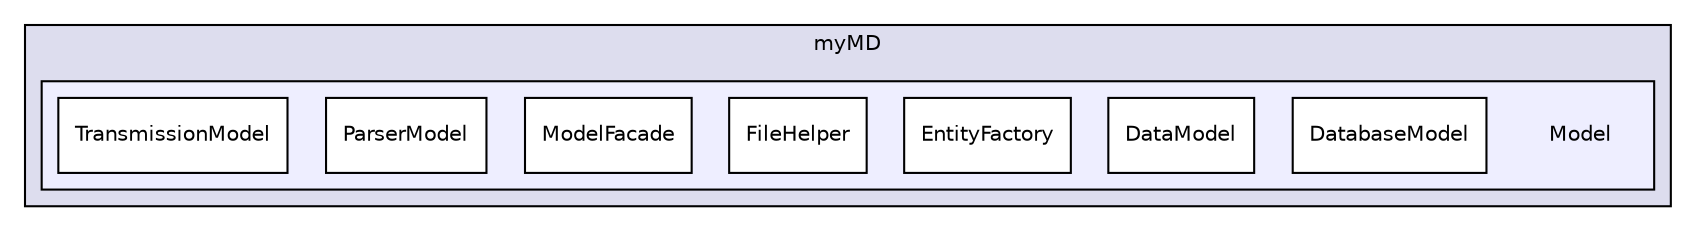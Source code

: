 digraph G {
  compound=true
  node [ fontsize=10, fontname="Helvetica"];
  edge [ labelfontsize=9, labelfontname="Helvetica"];
  subgraph clusterdir_D_3A_2FStudium_2FWS17_2D18_2FPSE_2FImplementierung_2FmyMD_2FmyMD_2F {
    graph [ bgcolor="#ddddee", pencolor="black", label="myMD" fontname="Helvetica", fontsize=10, URL="dir_D_3A_2FStudium_2FWS17_2D18_2FPSE_2FImplementierung_2FmyMD_2FmyMD_2F.html"]
  subgraph clusterdir_D_3A_2FStudium_2FWS17_2D18_2FPSE_2FImplementierung_2FmyMD_2FmyMD_2FModel_2F {
    graph [ bgcolor="#eeeeff", pencolor="black", label="" URL="dir_D_3A_2FStudium_2FWS17_2D18_2FPSE_2FImplementierung_2FmyMD_2FmyMD_2FModel_2F.html"];
    dir_D_3A_2FStudium_2FWS17_2D18_2FPSE_2FImplementierung_2FmyMD_2FmyMD_2FModel_2F [shape=plaintext label="Model"];
    dir_D_3A_2FStudium_2FWS17_2D18_2FPSE_2FImplementierung_2FmyMD_2FmyMD_2FModel_2FDatabaseModel_2F [shape=box label="DatabaseModel" color="black" fillcolor="white" style="filled" URL="dir_D_3A_2FStudium_2FWS17_2D18_2FPSE_2FImplementierung_2FmyMD_2FmyMD_2FModel_2FDatabaseModel_2F.html"];
    dir_D_3A_2FStudium_2FWS17_2D18_2FPSE_2FImplementierung_2FmyMD_2FmyMD_2FModel_2FDataModel_2F [shape=box label="DataModel" color="black" fillcolor="white" style="filled" URL="dir_D_3A_2FStudium_2FWS17_2D18_2FPSE_2FImplementierung_2FmyMD_2FmyMD_2FModel_2FDataModel_2F.html"];
    dir_D_3A_2FStudium_2FWS17_2D18_2FPSE_2FImplementierung_2FmyMD_2FmyMD_2FModel_2FEntityFactory_2F [shape=box label="EntityFactory" color="black" fillcolor="white" style="filled" URL="dir_D_3A_2FStudium_2FWS17_2D18_2FPSE_2FImplementierung_2FmyMD_2FmyMD_2FModel_2FEntityFactory_2F.html"];
    dir_D_3A_2FStudium_2FWS17_2D18_2FPSE_2FImplementierung_2FmyMD_2FmyMD_2FModel_2FFileHelper_2F [shape=box label="FileHelper" color="black" fillcolor="white" style="filled" URL="dir_D_3A_2FStudium_2FWS17_2D18_2FPSE_2FImplementierung_2FmyMD_2FmyMD_2FModel_2FFileHelper_2F.html"];
    dir_D_3A_2FStudium_2FWS17_2D18_2FPSE_2FImplementierung_2FmyMD_2FmyMD_2FModel_2FModelFacade_2F [shape=box label="ModelFacade" color="black" fillcolor="white" style="filled" URL="dir_D_3A_2FStudium_2FWS17_2D18_2FPSE_2FImplementierung_2FmyMD_2FmyMD_2FModel_2FModelFacade_2F.html"];
    dir_D_3A_2FStudium_2FWS17_2D18_2FPSE_2FImplementierung_2FmyMD_2FmyMD_2FModel_2FParserModel_2F [shape=box label="ParserModel" color="black" fillcolor="white" style="filled" URL="dir_D_3A_2FStudium_2FWS17_2D18_2FPSE_2FImplementierung_2FmyMD_2FmyMD_2FModel_2FParserModel_2F.html"];
    dir_D_3A_2FStudium_2FWS17_2D18_2FPSE_2FImplementierung_2FmyMD_2FmyMD_2FModel_2FTransmissionModel_2F [shape=box label="TransmissionModel" color="black" fillcolor="white" style="filled" URL="dir_D_3A_2FStudium_2FWS17_2D18_2FPSE_2FImplementierung_2FmyMD_2FmyMD_2FModel_2FTransmissionModel_2F.html"];
  }
  }
}

